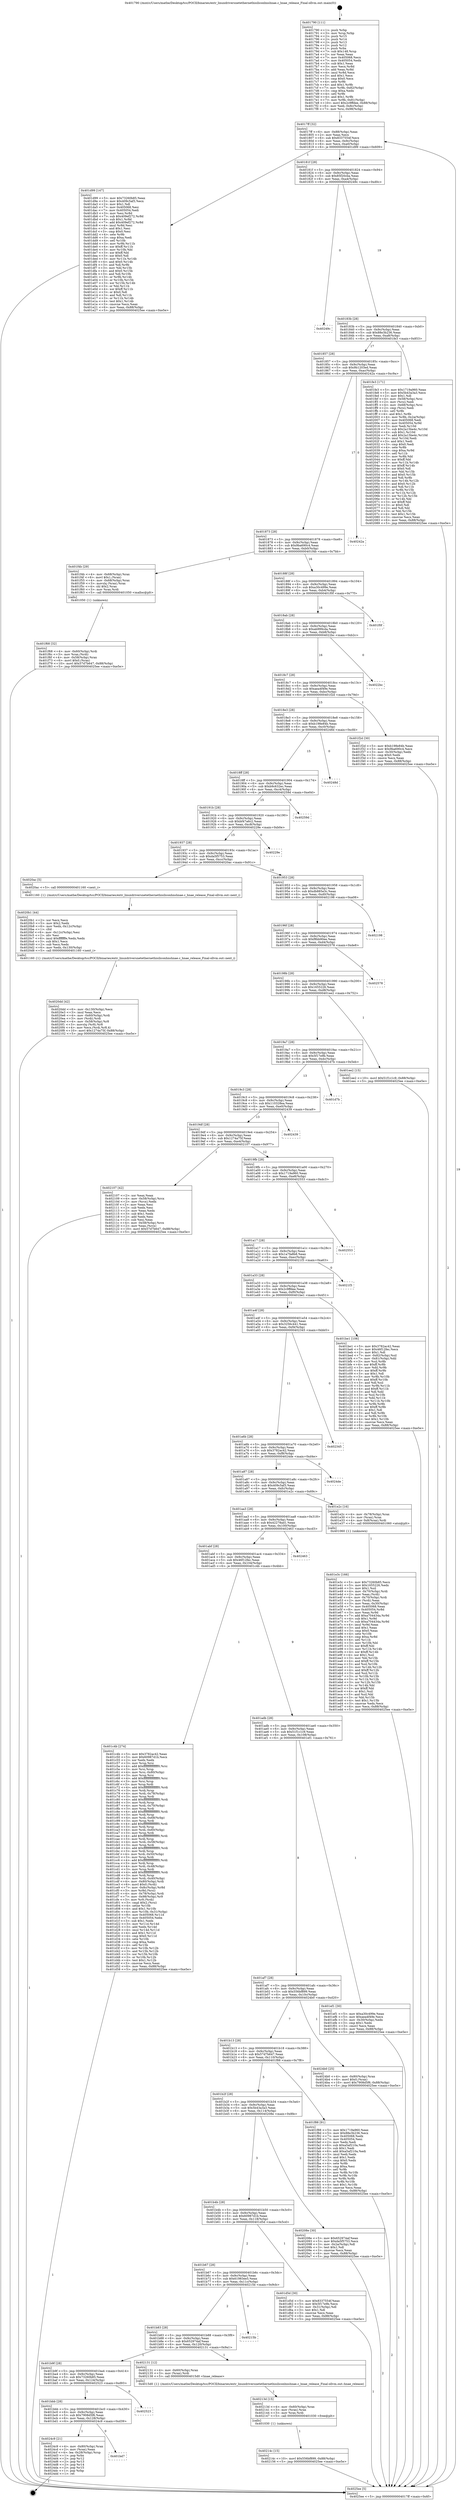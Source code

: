 digraph "0x401790" {
  label = "0x401790 (/mnt/c/Users/mathe/Desktop/tcc/POCII/binaries/extr_linuxdriversnetethernethisiliconhnshnae.c_hnae_release_Final-ollvm.out::main(0))"
  labelloc = "t"
  node[shape=record]

  Entry [label="",width=0.3,height=0.3,shape=circle,fillcolor=black,style=filled]
  "0x4017ff" [label="{
     0x4017ff [32]\l
     | [instrs]\l
     &nbsp;&nbsp;0x4017ff \<+6\>: mov -0x88(%rbp),%eax\l
     &nbsp;&nbsp;0x401805 \<+2\>: mov %eax,%ecx\l
     &nbsp;&nbsp;0x401807 \<+6\>: sub $0x8337554f,%ecx\l
     &nbsp;&nbsp;0x40180d \<+6\>: mov %eax,-0x9c(%rbp)\l
     &nbsp;&nbsp;0x401813 \<+6\>: mov %ecx,-0xa0(%rbp)\l
     &nbsp;&nbsp;0x401819 \<+6\>: je 0000000000401d99 \<main+0x609\>\l
  }"]
  "0x401d99" [label="{
     0x401d99 [147]\l
     | [instrs]\l
     &nbsp;&nbsp;0x401d99 \<+5\>: mov $0x73260b85,%eax\l
     &nbsp;&nbsp;0x401d9e \<+5\>: mov $0x409c5af3,%ecx\l
     &nbsp;&nbsp;0x401da3 \<+2\>: mov $0x1,%dl\l
     &nbsp;&nbsp;0x401da5 \<+7\>: mov 0x405068,%esi\l
     &nbsp;&nbsp;0x401dac \<+7\>: mov 0x405054,%edi\l
     &nbsp;&nbsp;0x401db3 \<+3\>: mov %esi,%r8d\l
     &nbsp;&nbsp;0x401db6 \<+7\>: sub $0x409ef272,%r8d\l
     &nbsp;&nbsp;0x401dbd \<+4\>: sub $0x1,%r8d\l
     &nbsp;&nbsp;0x401dc1 \<+7\>: add $0x409ef272,%r8d\l
     &nbsp;&nbsp;0x401dc8 \<+4\>: imul %r8d,%esi\l
     &nbsp;&nbsp;0x401dcc \<+3\>: and $0x1,%esi\l
     &nbsp;&nbsp;0x401dcf \<+3\>: cmp $0x0,%esi\l
     &nbsp;&nbsp;0x401dd2 \<+4\>: sete %r9b\l
     &nbsp;&nbsp;0x401dd6 \<+3\>: cmp $0xa,%edi\l
     &nbsp;&nbsp;0x401dd9 \<+4\>: setl %r10b\l
     &nbsp;&nbsp;0x401ddd \<+3\>: mov %r9b,%r11b\l
     &nbsp;&nbsp;0x401de0 \<+4\>: xor $0xff,%r11b\l
     &nbsp;&nbsp;0x401de4 \<+3\>: mov %r10b,%bl\l
     &nbsp;&nbsp;0x401de7 \<+3\>: xor $0xff,%bl\l
     &nbsp;&nbsp;0x401dea \<+3\>: xor $0x0,%dl\l
     &nbsp;&nbsp;0x401ded \<+3\>: mov %r11b,%r14b\l
     &nbsp;&nbsp;0x401df0 \<+4\>: and $0x0,%r14b\l
     &nbsp;&nbsp;0x401df4 \<+3\>: and %dl,%r9b\l
     &nbsp;&nbsp;0x401df7 \<+3\>: mov %bl,%r15b\l
     &nbsp;&nbsp;0x401dfa \<+4\>: and $0x0,%r15b\l
     &nbsp;&nbsp;0x401dfe \<+3\>: and %dl,%r10b\l
     &nbsp;&nbsp;0x401e01 \<+3\>: or %r9b,%r14b\l
     &nbsp;&nbsp;0x401e04 \<+3\>: or %r10b,%r15b\l
     &nbsp;&nbsp;0x401e07 \<+3\>: xor %r15b,%r14b\l
     &nbsp;&nbsp;0x401e0a \<+3\>: or %bl,%r11b\l
     &nbsp;&nbsp;0x401e0d \<+4\>: xor $0xff,%r11b\l
     &nbsp;&nbsp;0x401e11 \<+3\>: or $0x0,%dl\l
     &nbsp;&nbsp;0x401e14 \<+3\>: and %dl,%r11b\l
     &nbsp;&nbsp;0x401e17 \<+3\>: or %r11b,%r14b\l
     &nbsp;&nbsp;0x401e1a \<+4\>: test $0x1,%r14b\l
     &nbsp;&nbsp;0x401e1e \<+3\>: cmovne %ecx,%eax\l
     &nbsp;&nbsp;0x401e21 \<+6\>: mov %eax,-0x88(%rbp)\l
     &nbsp;&nbsp;0x401e27 \<+5\>: jmp 00000000004025ee \<main+0xe5e\>\l
  }"]
  "0x40181f" [label="{
     0x40181f [28]\l
     | [instrs]\l
     &nbsp;&nbsp;0x40181f \<+5\>: jmp 0000000000401824 \<main+0x94\>\l
     &nbsp;&nbsp;0x401824 \<+6\>: mov -0x9c(%rbp),%eax\l
     &nbsp;&nbsp;0x40182a \<+5\>: sub $0x85f20cba,%eax\l
     &nbsp;&nbsp;0x40182f \<+6\>: mov %eax,-0xa4(%rbp)\l
     &nbsp;&nbsp;0x401835 \<+6\>: je 000000000040249c \<main+0xd0c\>\l
  }"]
  Exit [label="",width=0.3,height=0.3,shape=circle,fillcolor=black,style=filled,peripheries=2]
  "0x40249c" [label="{
     0x40249c\l
  }", style=dashed]
  "0x40183b" [label="{
     0x40183b [28]\l
     | [instrs]\l
     &nbsp;&nbsp;0x40183b \<+5\>: jmp 0000000000401840 \<main+0xb0\>\l
     &nbsp;&nbsp;0x401840 \<+6\>: mov -0x9c(%rbp),%eax\l
     &nbsp;&nbsp;0x401846 \<+5\>: sub $0x88e3b236,%eax\l
     &nbsp;&nbsp;0x40184b \<+6\>: mov %eax,-0xa8(%rbp)\l
     &nbsp;&nbsp;0x401851 \<+6\>: je 0000000000401fe3 \<main+0x853\>\l
  }"]
  "0x401bd7" [label="{
     0x401bd7\l
  }", style=dashed]
  "0x401fe3" [label="{
     0x401fe3 [171]\l
     | [instrs]\l
     &nbsp;&nbsp;0x401fe3 \<+5\>: mov $0x1719a960,%eax\l
     &nbsp;&nbsp;0x401fe8 \<+5\>: mov $0x5b43a3a3,%ecx\l
     &nbsp;&nbsp;0x401fed \<+2\>: mov $0x1,%dl\l
     &nbsp;&nbsp;0x401fef \<+4\>: mov -0x58(%rbp),%rsi\l
     &nbsp;&nbsp;0x401ff3 \<+2\>: mov (%rsi),%edi\l
     &nbsp;&nbsp;0x401ff5 \<+4\>: mov -0x68(%rbp),%rsi\l
     &nbsp;&nbsp;0x401ff9 \<+2\>: cmp (%rsi),%edi\l
     &nbsp;&nbsp;0x401ffb \<+4\>: setl %r8b\l
     &nbsp;&nbsp;0x401fff \<+4\>: and $0x1,%r8b\l
     &nbsp;&nbsp;0x402003 \<+4\>: mov %r8b,-0x2a(%rbp)\l
     &nbsp;&nbsp;0x402007 \<+7\>: mov 0x405068,%edi\l
     &nbsp;&nbsp;0x40200e \<+8\>: mov 0x405054,%r9d\l
     &nbsp;&nbsp;0x402016 \<+3\>: mov %edi,%r10d\l
     &nbsp;&nbsp;0x402019 \<+7\>: sub $0x2a15be4c,%r10d\l
     &nbsp;&nbsp;0x402020 \<+4\>: sub $0x1,%r10d\l
     &nbsp;&nbsp;0x402024 \<+7\>: add $0x2a15be4c,%r10d\l
     &nbsp;&nbsp;0x40202b \<+4\>: imul %r10d,%edi\l
     &nbsp;&nbsp;0x40202f \<+3\>: and $0x1,%edi\l
     &nbsp;&nbsp;0x402032 \<+3\>: cmp $0x0,%edi\l
     &nbsp;&nbsp;0x402035 \<+4\>: sete %r8b\l
     &nbsp;&nbsp;0x402039 \<+4\>: cmp $0xa,%r9d\l
     &nbsp;&nbsp;0x40203d \<+4\>: setl %r11b\l
     &nbsp;&nbsp;0x402041 \<+3\>: mov %r8b,%bl\l
     &nbsp;&nbsp;0x402044 \<+3\>: xor $0xff,%bl\l
     &nbsp;&nbsp;0x402047 \<+3\>: mov %r11b,%r14b\l
     &nbsp;&nbsp;0x40204a \<+4\>: xor $0xff,%r14b\l
     &nbsp;&nbsp;0x40204e \<+3\>: xor $0x0,%dl\l
     &nbsp;&nbsp;0x402051 \<+3\>: mov %bl,%r15b\l
     &nbsp;&nbsp;0x402054 \<+4\>: and $0x0,%r15b\l
     &nbsp;&nbsp;0x402058 \<+3\>: and %dl,%r8b\l
     &nbsp;&nbsp;0x40205b \<+3\>: mov %r14b,%r12b\l
     &nbsp;&nbsp;0x40205e \<+4\>: and $0x0,%r12b\l
     &nbsp;&nbsp;0x402062 \<+3\>: and %dl,%r11b\l
     &nbsp;&nbsp;0x402065 \<+3\>: or %r8b,%r15b\l
     &nbsp;&nbsp;0x402068 \<+3\>: or %r11b,%r12b\l
     &nbsp;&nbsp;0x40206b \<+3\>: xor %r12b,%r15b\l
     &nbsp;&nbsp;0x40206e \<+3\>: or %r14b,%bl\l
     &nbsp;&nbsp;0x402071 \<+3\>: xor $0xff,%bl\l
     &nbsp;&nbsp;0x402074 \<+3\>: or $0x0,%dl\l
     &nbsp;&nbsp;0x402077 \<+2\>: and %dl,%bl\l
     &nbsp;&nbsp;0x402079 \<+3\>: or %bl,%r15b\l
     &nbsp;&nbsp;0x40207c \<+4\>: test $0x1,%r15b\l
     &nbsp;&nbsp;0x402080 \<+3\>: cmovne %ecx,%eax\l
     &nbsp;&nbsp;0x402083 \<+6\>: mov %eax,-0x88(%rbp)\l
     &nbsp;&nbsp;0x402089 \<+5\>: jmp 00000000004025ee \<main+0xe5e\>\l
  }"]
  "0x401857" [label="{
     0x401857 [28]\l
     | [instrs]\l
     &nbsp;&nbsp;0x401857 \<+5\>: jmp 000000000040185c \<main+0xcc\>\l
     &nbsp;&nbsp;0x40185c \<+6\>: mov -0x9c(%rbp),%eax\l
     &nbsp;&nbsp;0x401862 \<+5\>: sub $0x9b1203ed,%eax\l
     &nbsp;&nbsp;0x401867 \<+6\>: mov %eax,-0xac(%rbp)\l
     &nbsp;&nbsp;0x40186d \<+6\>: je 000000000040242a \<main+0xc9a\>\l
  }"]
  "0x4024c9" [label="{
     0x4024c9 [21]\l
     | [instrs]\l
     &nbsp;&nbsp;0x4024c9 \<+4\>: mov -0x80(%rbp),%rax\l
     &nbsp;&nbsp;0x4024cd \<+2\>: mov (%rax),%eax\l
     &nbsp;&nbsp;0x4024cf \<+4\>: lea -0x28(%rbp),%rsp\l
     &nbsp;&nbsp;0x4024d3 \<+1\>: pop %rbx\l
     &nbsp;&nbsp;0x4024d4 \<+2\>: pop %r12\l
     &nbsp;&nbsp;0x4024d6 \<+2\>: pop %r13\l
     &nbsp;&nbsp;0x4024d8 \<+2\>: pop %r14\l
     &nbsp;&nbsp;0x4024da \<+2\>: pop %r15\l
     &nbsp;&nbsp;0x4024dc \<+1\>: pop %rbp\l
     &nbsp;&nbsp;0x4024dd \<+1\>: ret\l
  }"]
  "0x40242a" [label="{
     0x40242a\l
  }", style=dashed]
  "0x401873" [label="{
     0x401873 [28]\l
     | [instrs]\l
     &nbsp;&nbsp;0x401873 \<+5\>: jmp 0000000000401878 \<main+0xe8\>\l
     &nbsp;&nbsp;0x401878 \<+6\>: mov -0x9c(%rbp),%eax\l
     &nbsp;&nbsp;0x40187e \<+5\>: sub $0x9ba690c4,%eax\l
     &nbsp;&nbsp;0x401883 \<+6\>: mov %eax,-0xb0(%rbp)\l
     &nbsp;&nbsp;0x401889 \<+6\>: je 0000000000401f4b \<main+0x7bb\>\l
  }"]
  "0x401bbb" [label="{
     0x401bbb [28]\l
     | [instrs]\l
     &nbsp;&nbsp;0x401bbb \<+5\>: jmp 0000000000401bc0 \<main+0x430\>\l
     &nbsp;&nbsp;0x401bc0 \<+6\>: mov -0x9c(%rbp),%eax\l
     &nbsp;&nbsp;0x401bc6 \<+5\>: sub $0x7908d5f6,%eax\l
     &nbsp;&nbsp;0x401bcb \<+6\>: mov %eax,-0x128(%rbp)\l
     &nbsp;&nbsp;0x401bd1 \<+6\>: je 00000000004024c9 \<main+0xd39\>\l
  }"]
  "0x401f4b" [label="{
     0x401f4b [29]\l
     | [instrs]\l
     &nbsp;&nbsp;0x401f4b \<+4\>: mov -0x68(%rbp),%rax\l
     &nbsp;&nbsp;0x401f4f \<+6\>: movl $0x1,(%rax)\l
     &nbsp;&nbsp;0x401f55 \<+4\>: mov -0x68(%rbp),%rax\l
     &nbsp;&nbsp;0x401f59 \<+3\>: movslq (%rax),%rax\l
     &nbsp;&nbsp;0x401f5c \<+4\>: shl $0x2,%rax\l
     &nbsp;&nbsp;0x401f60 \<+3\>: mov %rax,%rdi\l
     &nbsp;&nbsp;0x401f63 \<+5\>: call 0000000000401050 \<malloc@plt\>\l
     | [calls]\l
     &nbsp;&nbsp;0x401050 \{1\} (unknown)\l
  }"]
  "0x40188f" [label="{
     0x40188f [28]\l
     | [instrs]\l
     &nbsp;&nbsp;0x40188f \<+5\>: jmp 0000000000401894 \<main+0x104\>\l
     &nbsp;&nbsp;0x401894 \<+6\>: mov -0x9c(%rbp),%eax\l
     &nbsp;&nbsp;0x40189a \<+5\>: sub $0xa30c499e,%eax\l
     &nbsp;&nbsp;0x40189f \<+6\>: mov %eax,-0xb4(%rbp)\l
     &nbsp;&nbsp;0x4018a5 \<+6\>: je 0000000000401f0f \<main+0x77f\>\l
  }"]
  "0x402523" [label="{
     0x402523\l
  }", style=dashed]
  "0x401f0f" [label="{
     0x401f0f\l
  }", style=dashed]
  "0x4018ab" [label="{
     0x4018ab [28]\l
     | [instrs]\l
     &nbsp;&nbsp;0x4018ab \<+5\>: jmp 00000000004018b0 \<main+0x120\>\l
     &nbsp;&nbsp;0x4018b0 \<+6\>: mov -0x9c(%rbp),%eax\l
     &nbsp;&nbsp;0x4018b6 \<+5\>: sub $0xab999cda,%eax\l
     &nbsp;&nbsp;0x4018bb \<+6\>: mov %eax,-0xb8(%rbp)\l
     &nbsp;&nbsp;0x4018c1 \<+6\>: je 00000000004022bc \<main+0xb2c\>\l
  }"]
  "0x40214c" [label="{
     0x40214c [15]\l
     | [instrs]\l
     &nbsp;&nbsp;0x40214c \<+10\>: movl $0x556bf899,-0x88(%rbp)\l
     &nbsp;&nbsp;0x402156 \<+5\>: jmp 00000000004025ee \<main+0xe5e\>\l
  }"]
  "0x4022bc" [label="{
     0x4022bc\l
  }", style=dashed]
  "0x4018c7" [label="{
     0x4018c7 [28]\l
     | [instrs]\l
     &nbsp;&nbsp;0x4018c7 \<+5\>: jmp 00000000004018cc \<main+0x13c\>\l
     &nbsp;&nbsp;0x4018cc \<+6\>: mov -0x9c(%rbp),%eax\l
     &nbsp;&nbsp;0x4018d2 \<+5\>: sub $0xaea4f49e,%eax\l
     &nbsp;&nbsp;0x4018d7 \<+6\>: mov %eax,-0xbc(%rbp)\l
     &nbsp;&nbsp;0x4018dd \<+6\>: je 0000000000401f2d \<main+0x79d\>\l
  }"]
  "0x40213d" [label="{
     0x40213d [15]\l
     | [instrs]\l
     &nbsp;&nbsp;0x40213d \<+4\>: mov -0x60(%rbp),%rax\l
     &nbsp;&nbsp;0x402141 \<+3\>: mov (%rax),%rax\l
     &nbsp;&nbsp;0x402144 \<+3\>: mov %rax,%rdi\l
     &nbsp;&nbsp;0x402147 \<+5\>: call 0000000000401030 \<free@plt\>\l
     | [calls]\l
     &nbsp;&nbsp;0x401030 \{1\} (unknown)\l
  }"]
  "0x401f2d" [label="{
     0x401f2d [30]\l
     | [instrs]\l
     &nbsp;&nbsp;0x401f2d \<+5\>: mov $0xb198e84b,%eax\l
     &nbsp;&nbsp;0x401f32 \<+5\>: mov $0x9ba690c4,%ecx\l
     &nbsp;&nbsp;0x401f37 \<+3\>: mov -0x30(%rbp),%edx\l
     &nbsp;&nbsp;0x401f3a \<+3\>: cmp $0x0,%edx\l
     &nbsp;&nbsp;0x401f3d \<+3\>: cmove %ecx,%eax\l
     &nbsp;&nbsp;0x401f40 \<+6\>: mov %eax,-0x88(%rbp)\l
     &nbsp;&nbsp;0x401f46 \<+5\>: jmp 00000000004025ee \<main+0xe5e\>\l
  }"]
  "0x4018e3" [label="{
     0x4018e3 [28]\l
     | [instrs]\l
     &nbsp;&nbsp;0x4018e3 \<+5\>: jmp 00000000004018e8 \<main+0x158\>\l
     &nbsp;&nbsp;0x4018e8 \<+6\>: mov -0x9c(%rbp),%eax\l
     &nbsp;&nbsp;0x4018ee \<+5\>: sub $0xb198e84b,%eax\l
     &nbsp;&nbsp;0x4018f3 \<+6\>: mov %eax,-0xc0(%rbp)\l
     &nbsp;&nbsp;0x4018f9 \<+6\>: je 000000000040248d \<main+0xcfd\>\l
  }"]
  "0x401b9f" [label="{
     0x401b9f [28]\l
     | [instrs]\l
     &nbsp;&nbsp;0x401b9f \<+5\>: jmp 0000000000401ba4 \<main+0x414\>\l
     &nbsp;&nbsp;0x401ba4 \<+6\>: mov -0x9c(%rbp),%eax\l
     &nbsp;&nbsp;0x401baa \<+5\>: sub $0x73260b85,%eax\l
     &nbsp;&nbsp;0x401baf \<+6\>: mov %eax,-0x124(%rbp)\l
     &nbsp;&nbsp;0x401bb5 \<+6\>: je 0000000000402523 \<main+0xd93\>\l
  }"]
  "0x40248d" [label="{
     0x40248d\l
  }", style=dashed]
  "0x4018ff" [label="{
     0x4018ff [28]\l
     | [instrs]\l
     &nbsp;&nbsp;0x4018ff \<+5\>: jmp 0000000000401904 \<main+0x174\>\l
     &nbsp;&nbsp;0x401904 \<+6\>: mov -0x9c(%rbp),%eax\l
     &nbsp;&nbsp;0x40190a \<+5\>: sub $0xb9c632ec,%eax\l
     &nbsp;&nbsp;0x40190f \<+6\>: mov %eax,-0xc4(%rbp)\l
     &nbsp;&nbsp;0x401915 \<+6\>: je 000000000040259d \<main+0xe0d\>\l
  }"]
  "0x402131" [label="{
     0x402131 [12]\l
     | [instrs]\l
     &nbsp;&nbsp;0x402131 \<+4\>: mov -0x60(%rbp),%rax\l
     &nbsp;&nbsp;0x402135 \<+3\>: mov (%rax),%rdi\l
     &nbsp;&nbsp;0x402138 \<+5\>: call 00000000004015d0 \<hnae_release\>\l
     | [calls]\l
     &nbsp;&nbsp;0x4015d0 \{1\} (/mnt/c/Users/mathe/Desktop/tcc/POCII/binaries/extr_linuxdriversnetethernethisiliconhnshnae.c_hnae_release_Final-ollvm.out::hnae_release)\l
  }"]
  "0x40259d" [label="{
     0x40259d\l
  }", style=dashed]
  "0x40191b" [label="{
     0x40191b [28]\l
     | [instrs]\l
     &nbsp;&nbsp;0x40191b \<+5\>: jmp 0000000000401920 \<main+0x190\>\l
     &nbsp;&nbsp;0x401920 \<+6\>: mov -0x9c(%rbp),%eax\l
     &nbsp;&nbsp;0x401926 \<+5\>: sub $0xbf47a6c2,%eax\l
     &nbsp;&nbsp;0x40192b \<+6\>: mov %eax,-0xc8(%rbp)\l
     &nbsp;&nbsp;0x401931 \<+6\>: je 000000000040229e \<main+0xb0e\>\l
  }"]
  "0x401b83" [label="{
     0x401b83 [28]\l
     | [instrs]\l
     &nbsp;&nbsp;0x401b83 \<+5\>: jmp 0000000000401b88 \<main+0x3f8\>\l
     &nbsp;&nbsp;0x401b88 \<+6\>: mov -0x9c(%rbp),%eax\l
     &nbsp;&nbsp;0x401b8e \<+5\>: sub $0x652974af,%eax\l
     &nbsp;&nbsp;0x401b93 \<+6\>: mov %eax,-0x120(%rbp)\l
     &nbsp;&nbsp;0x401b99 \<+6\>: je 0000000000402131 \<main+0x9a1\>\l
  }"]
  "0x40229e" [label="{
     0x40229e\l
  }", style=dashed]
  "0x401937" [label="{
     0x401937 [28]\l
     | [instrs]\l
     &nbsp;&nbsp;0x401937 \<+5\>: jmp 000000000040193c \<main+0x1ac\>\l
     &nbsp;&nbsp;0x40193c \<+6\>: mov -0x9c(%rbp),%eax\l
     &nbsp;&nbsp;0x401942 \<+5\>: sub $0xda5f5753,%eax\l
     &nbsp;&nbsp;0x401947 \<+6\>: mov %eax,-0xcc(%rbp)\l
     &nbsp;&nbsp;0x40194d \<+6\>: je 00000000004020ac \<main+0x91c\>\l
  }"]
  "0x40215b" [label="{
     0x40215b\l
  }", style=dashed]
  "0x4020ac" [label="{
     0x4020ac [5]\l
     | [instrs]\l
     &nbsp;&nbsp;0x4020ac \<+5\>: call 0000000000401160 \<next_i\>\l
     | [calls]\l
     &nbsp;&nbsp;0x401160 \{1\} (/mnt/c/Users/mathe/Desktop/tcc/POCII/binaries/extr_linuxdriversnetethernethisiliconhnshnae.c_hnae_release_Final-ollvm.out::next_i)\l
  }"]
  "0x401953" [label="{
     0x401953 [28]\l
     | [instrs]\l
     &nbsp;&nbsp;0x401953 \<+5\>: jmp 0000000000401958 \<main+0x1c8\>\l
     &nbsp;&nbsp;0x401958 \<+6\>: mov -0x9c(%rbp),%eax\l
     &nbsp;&nbsp;0x40195e \<+5\>: sub $0xdb885e3c,%eax\l
     &nbsp;&nbsp;0x401963 \<+6\>: mov %eax,-0xd0(%rbp)\l
     &nbsp;&nbsp;0x401969 \<+6\>: je 0000000000402198 \<main+0xa08\>\l
  }"]
  "0x4020dd" [label="{
     0x4020dd [42]\l
     | [instrs]\l
     &nbsp;&nbsp;0x4020dd \<+6\>: mov -0x130(%rbp),%ecx\l
     &nbsp;&nbsp;0x4020e3 \<+3\>: imul %eax,%ecx\l
     &nbsp;&nbsp;0x4020e6 \<+4\>: mov -0x60(%rbp),%rdi\l
     &nbsp;&nbsp;0x4020ea \<+3\>: mov (%rdi),%rdi\l
     &nbsp;&nbsp;0x4020ed \<+4\>: mov -0x58(%rbp),%r8\l
     &nbsp;&nbsp;0x4020f1 \<+3\>: movslq (%r8),%r8\l
     &nbsp;&nbsp;0x4020f4 \<+4\>: mov %ecx,(%rdi,%r8,4)\l
     &nbsp;&nbsp;0x4020f8 \<+10\>: movl $0x1274a75f,-0x88(%rbp)\l
     &nbsp;&nbsp;0x402102 \<+5\>: jmp 00000000004025ee \<main+0xe5e\>\l
  }"]
  "0x402198" [label="{
     0x402198\l
  }", style=dashed]
  "0x40196f" [label="{
     0x40196f [28]\l
     | [instrs]\l
     &nbsp;&nbsp;0x40196f \<+5\>: jmp 0000000000401974 \<main+0x1e4\>\l
     &nbsp;&nbsp;0x401974 \<+6\>: mov -0x9c(%rbp),%eax\l
     &nbsp;&nbsp;0x40197a \<+5\>: sub $0xf8bb90ee,%eax\l
     &nbsp;&nbsp;0x40197f \<+6\>: mov %eax,-0xd4(%rbp)\l
     &nbsp;&nbsp;0x401985 \<+6\>: je 0000000000402578 \<main+0xde8\>\l
  }"]
  "0x4020b1" [label="{
     0x4020b1 [44]\l
     | [instrs]\l
     &nbsp;&nbsp;0x4020b1 \<+2\>: xor %ecx,%ecx\l
     &nbsp;&nbsp;0x4020b3 \<+5\>: mov $0x2,%edx\l
     &nbsp;&nbsp;0x4020b8 \<+6\>: mov %edx,-0x12c(%rbp)\l
     &nbsp;&nbsp;0x4020be \<+1\>: cltd\l
     &nbsp;&nbsp;0x4020bf \<+6\>: mov -0x12c(%rbp),%esi\l
     &nbsp;&nbsp;0x4020c5 \<+2\>: idiv %esi\l
     &nbsp;&nbsp;0x4020c7 \<+6\>: imul $0xfffffffe,%edx,%edx\l
     &nbsp;&nbsp;0x4020cd \<+3\>: sub $0x1,%ecx\l
     &nbsp;&nbsp;0x4020d0 \<+2\>: sub %ecx,%edx\l
     &nbsp;&nbsp;0x4020d2 \<+6\>: mov %edx,-0x130(%rbp)\l
     &nbsp;&nbsp;0x4020d8 \<+5\>: call 0000000000401160 \<next_i\>\l
     | [calls]\l
     &nbsp;&nbsp;0x401160 \{1\} (/mnt/c/Users/mathe/Desktop/tcc/POCII/binaries/extr_linuxdriversnetethernethisiliconhnshnae.c_hnae_release_Final-ollvm.out::next_i)\l
  }"]
  "0x402578" [label="{
     0x402578\l
  }", style=dashed]
  "0x40198b" [label="{
     0x40198b [28]\l
     | [instrs]\l
     &nbsp;&nbsp;0x40198b \<+5\>: jmp 0000000000401990 \<main+0x200\>\l
     &nbsp;&nbsp;0x401990 \<+6\>: mov -0x9c(%rbp),%eax\l
     &nbsp;&nbsp;0x401996 \<+5\>: sub $0x1655226,%eax\l
     &nbsp;&nbsp;0x40199b \<+6\>: mov %eax,-0xd8(%rbp)\l
     &nbsp;&nbsp;0x4019a1 \<+6\>: je 0000000000401ee2 \<main+0x752\>\l
  }"]
  "0x401f68" [label="{
     0x401f68 [32]\l
     | [instrs]\l
     &nbsp;&nbsp;0x401f68 \<+4\>: mov -0x60(%rbp),%rdi\l
     &nbsp;&nbsp;0x401f6c \<+3\>: mov %rax,(%rdi)\l
     &nbsp;&nbsp;0x401f6f \<+4\>: mov -0x58(%rbp),%rax\l
     &nbsp;&nbsp;0x401f73 \<+6\>: movl $0x0,(%rax)\l
     &nbsp;&nbsp;0x401f79 \<+10\>: movl $0x57d7b647,-0x88(%rbp)\l
     &nbsp;&nbsp;0x401f83 \<+5\>: jmp 00000000004025ee \<main+0xe5e\>\l
  }"]
  "0x401ee2" [label="{
     0x401ee2 [15]\l
     | [instrs]\l
     &nbsp;&nbsp;0x401ee2 \<+10\>: movl $0x51f1c1c9,-0x88(%rbp)\l
     &nbsp;&nbsp;0x401eec \<+5\>: jmp 00000000004025ee \<main+0xe5e\>\l
  }"]
  "0x4019a7" [label="{
     0x4019a7 [28]\l
     | [instrs]\l
     &nbsp;&nbsp;0x4019a7 \<+5\>: jmp 00000000004019ac \<main+0x21c\>\l
     &nbsp;&nbsp;0x4019ac \<+6\>: mov -0x9c(%rbp),%eax\l
     &nbsp;&nbsp;0x4019b2 \<+5\>: sub $0x5f17e9b,%eax\l
     &nbsp;&nbsp;0x4019b7 \<+6\>: mov %eax,-0xdc(%rbp)\l
     &nbsp;&nbsp;0x4019bd \<+6\>: je 0000000000401d7b \<main+0x5eb\>\l
  }"]
  "0x401e3c" [label="{
     0x401e3c [166]\l
     | [instrs]\l
     &nbsp;&nbsp;0x401e3c \<+5\>: mov $0x73260b85,%ecx\l
     &nbsp;&nbsp;0x401e41 \<+5\>: mov $0x1655226,%edx\l
     &nbsp;&nbsp;0x401e46 \<+3\>: mov $0x1,%sil\l
     &nbsp;&nbsp;0x401e49 \<+4\>: mov -0x70(%rbp),%rdi\l
     &nbsp;&nbsp;0x401e4d \<+2\>: mov %eax,(%rdi)\l
     &nbsp;&nbsp;0x401e4f \<+4\>: mov -0x70(%rbp),%rdi\l
     &nbsp;&nbsp;0x401e53 \<+2\>: mov (%rdi),%eax\l
     &nbsp;&nbsp;0x401e55 \<+3\>: mov %eax,-0x30(%rbp)\l
     &nbsp;&nbsp;0x401e58 \<+7\>: mov 0x405068,%eax\l
     &nbsp;&nbsp;0x401e5f \<+8\>: mov 0x405054,%r8d\l
     &nbsp;&nbsp;0x401e67 \<+3\>: mov %eax,%r9d\l
     &nbsp;&nbsp;0x401e6a \<+7\>: add $0xa704434a,%r9d\l
     &nbsp;&nbsp;0x401e71 \<+4\>: sub $0x1,%r9d\l
     &nbsp;&nbsp;0x401e75 \<+7\>: sub $0xa704434a,%r9d\l
     &nbsp;&nbsp;0x401e7c \<+4\>: imul %r9d,%eax\l
     &nbsp;&nbsp;0x401e80 \<+3\>: and $0x1,%eax\l
     &nbsp;&nbsp;0x401e83 \<+3\>: cmp $0x0,%eax\l
     &nbsp;&nbsp;0x401e86 \<+4\>: sete %r10b\l
     &nbsp;&nbsp;0x401e8a \<+4\>: cmp $0xa,%r8d\l
     &nbsp;&nbsp;0x401e8e \<+4\>: setl %r11b\l
     &nbsp;&nbsp;0x401e92 \<+3\>: mov %r10b,%bl\l
     &nbsp;&nbsp;0x401e95 \<+3\>: xor $0xff,%bl\l
     &nbsp;&nbsp;0x401e98 \<+3\>: mov %r11b,%r14b\l
     &nbsp;&nbsp;0x401e9b \<+4\>: xor $0xff,%r14b\l
     &nbsp;&nbsp;0x401e9f \<+4\>: xor $0x1,%sil\l
     &nbsp;&nbsp;0x401ea3 \<+3\>: mov %bl,%r15b\l
     &nbsp;&nbsp;0x401ea6 \<+4\>: and $0xff,%r15b\l
     &nbsp;&nbsp;0x401eaa \<+3\>: and %sil,%r10b\l
     &nbsp;&nbsp;0x401ead \<+3\>: mov %r14b,%r12b\l
     &nbsp;&nbsp;0x401eb0 \<+4\>: and $0xff,%r12b\l
     &nbsp;&nbsp;0x401eb4 \<+3\>: and %sil,%r11b\l
     &nbsp;&nbsp;0x401eb7 \<+3\>: or %r10b,%r15b\l
     &nbsp;&nbsp;0x401eba \<+3\>: or %r11b,%r12b\l
     &nbsp;&nbsp;0x401ebd \<+3\>: xor %r12b,%r15b\l
     &nbsp;&nbsp;0x401ec0 \<+3\>: or %r14b,%bl\l
     &nbsp;&nbsp;0x401ec3 \<+3\>: xor $0xff,%bl\l
     &nbsp;&nbsp;0x401ec6 \<+4\>: or $0x1,%sil\l
     &nbsp;&nbsp;0x401eca \<+3\>: and %sil,%bl\l
     &nbsp;&nbsp;0x401ecd \<+3\>: or %bl,%r15b\l
     &nbsp;&nbsp;0x401ed0 \<+4\>: test $0x1,%r15b\l
     &nbsp;&nbsp;0x401ed4 \<+3\>: cmovne %edx,%ecx\l
     &nbsp;&nbsp;0x401ed7 \<+6\>: mov %ecx,-0x88(%rbp)\l
     &nbsp;&nbsp;0x401edd \<+5\>: jmp 00000000004025ee \<main+0xe5e\>\l
  }"]
  "0x401d7b" [label="{
     0x401d7b\l
  }", style=dashed]
  "0x4019c3" [label="{
     0x4019c3 [28]\l
     | [instrs]\l
     &nbsp;&nbsp;0x4019c3 \<+5\>: jmp 00000000004019c8 \<main+0x238\>\l
     &nbsp;&nbsp;0x4019c8 \<+6\>: mov -0x9c(%rbp),%eax\l
     &nbsp;&nbsp;0x4019ce \<+5\>: sub $0x110328ea,%eax\l
     &nbsp;&nbsp;0x4019d3 \<+6\>: mov %eax,-0xe0(%rbp)\l
     &nbsp;&nbsp;0x4019d9 \<+6\>: je 0000000000402439 \<main+0xca9\>\l
  }"]
  "0x401b67" [label="{
     0x401b67 [28]\l
     | [instrs]\l
     &nbsp;&nbsp;0x401b67 \<+5\>: jmp 0000000000401b6c \<main+0x3dc\>\l
     &nbsp;&nbsp;0x401b6c \<+6\>: mov -0x9c(%rbp),%eax\l
     &nbsp;&nbsp;0x401b72 \<+5\>: sub $0x61983ee5,%eax\l
     &nbsp;&nbsp;0x401b77 \<+6\>: mov %eax,-0x11c(%rbp)\l
     &nbsp;&nbsp;0x401b7d \<+6\>: je 000000000040215b \<main+0x9cb\>\l
  }"]
  "0x402439" [label="{
     0x402439\l
  }", style=dashed]
  "0x4019df" [label="{
     0x4019df [28]\l
     | [instrs]\l
     &nbsp;&nbsp;0x4019df \<+5\>: jmp 00000000004019e4 \<main+0x254\>\l
     &nbsp;&nbsp;0x4019e4 \<+6\>: mov -0x9c(%rbp),%eax\l
     &nbsp;&nbsp;0x4019ea \<+5\>: sub $0x1274a75f,%eax\l
     &nbsp;&nbsp;0x4019ef \<+6\>: mov %eax,-0xe4(%rbp)\l
     &nbsp;&nbsp;0x4019f5 \<+6\>: je 0000000000402107 \<main+0x977\>\l
  }"]
  "0x401d5d" [label="{
     0x401d5d [30]\l
     | [instrs]\l
     &nbsp;&nbsp;0x401d5d \<+5\>: mov $0x8337554f,%eax\l
     &nbsp;&nbsp;0x401d62 \<+5\>: mov $0x5f17e9b,%ecx\l
     &nbsp;&nbsp;0x401d67 \<+3\>: mov -0x31(%rbp),%dl\l
     &nbsp;&nbsp;0x401d6a \<+3\>: test $0x1,%dl\l
     &nbsp;&nbsp;0x401d6d \<+3\>: cmovne %ecx,%eax\l
     &nbsp;&nbsp;0x401d70 \<+6\>: mov %eax,-0x88(%rbp)\l
     &nbsp;&nbsp;0x401d76 \<+5\>: jmp 00000000004025ee \<main+0xe5e\>\l
  }"]
  "0x402107" [label="{
     0x402107 [42]\l
     | [instrs]\l
     &nbsp;&nbsp;0x402107 \<+2\>: xor %eax,%eax\l
     &nbsp;&nbsp;0x402109 \<+4\>: mov -0x58(%rbp),%rcx\l
     &nbsp;&nbsp;0x40210d \<+2\>: mov (%rcx),%edx\l
     &nbsp;&nbsp;0x40210f \<+2\>: mov %eax,%esi\l
     &nbsp;&nbsp;0x402111 \<+2\>: sub %edx,%esi\l
     &nbsp;&nbsp;0x402113 \<+2\>: mov %eax,%edx\l
     &nbsp;&nbsp;0x402115 \<+3\>: sub $0x1,%edx\l
     &nbsp;&nbsp;0x402118 \<+2\>: add %edx,%esi\l
     &nbsp;&nbsp;0x40211a \<+2\>: sub %esi,%eax\l
     &nbsp;&nbsp;0x40211c \<+4\>: mov -0x58(%rbp),%rcx\l
     &nbsp;&nbsp;0x402120 \<+2\>: mov %eax,(%rcx)\l
     &nbsp;&nbsp;0x402122 \<+10\>: movl $0x57d7b647,-0x88(%rbp)\l
     &nbsp;&nbsp;0x40212c \<+5\>: jmp 00000000004025ee \<main+0xe5e\>\l
  }"]
  "0x4019fb" [label="{
     0x4019fb [28]\l
     | [instrs]\l
     &nbsp;&nbsp;0x4019fb \<+5\>: jmp 0000000000401a00 \<main+0x270\>\l
     &nbsp;&nbsp;0x401a00 \<+6\>: mov -0x9c(%rbp),%eax\l
     &nbsp;&nbsp;0x401a06 \<+5\>: sub $0x1719a960,%eax\l
     &nbsp;&nbsp;0x401a0b \<+6\>: mov %eax,-0xe8(%rbp)\l
     &nbsp;&nbsp;0x401a11 \<+6\>: je 0000000000402553 \<main+0xdc3\>\l
  }"]
  "0x401b4b" [label="{
     0x401b4b [28]\l
     | [instrs]\l
     &nbsp;&nbsp;0x401b4b \<+5\>: jmp 0000000000401b50 \<main+0x3c0\>\l
     &nbsp;&nbsp;0x401b50 \<+6\>: mov -0x9c(%rbp),%eax\l
     &nbsp;&nbsp;0x401b56 \<+5\>: sub $0x60987d1b,%eax\l
     &nbsp;&nbsp;0x401b5b \<+6\>: mov %eax,-0x118(%rbp)\l
     &nbsp;&nbsp;0x401b61 \<+6\>: je 0000000000401d5d \<main+0x5cd\>\l
  }"]
  "0x402553" [label="{
     0x402553\l
  }", style=dashed]
  "0x401a17" [label="{
     0x401a17 [28]\l
     | [instrs]\l
     &nbsp;&nbsp;0x401a17 \<+5\>: jmp 0000000000401a1c \<main+0x28c\>\l
     &nbsp;&nbsp;0x401a1c \<+6\>: mov -0x9c(%rbp),%eax\l
     &nbsp;&nbsp;0x401a22 \<+5\>: sub $0x1a7fa8b8,%eax\l
     &nbsp;&nbsp;0x401a27 \<+6\>: mov %eax,-0xec(%rbp)\l
     &nbsp;&nbsp;0x401a2d \<+6\>: je 00000000004021f3 \<main+0xa63\>\l
  }"]
  "0x40208e" [label="{
     0x40208e [30]\l
     | [instrs]\l
     &nbsp;&nbsp;0x40208e \<+5\>: mov $0x652974af,%eax\l
     &nbsp;&nbsp;0x402093 \<+5\>: mov $0xda5f5753,%ecx\l
     &nbsp;&nbsp;0x402098 \<+3\>: mov -0x2a(%rbp),%dl\l
     &nbsp;&nbsp;0x40209b \<+3\>: test $0x1,%dl\l
     &nbsp;&nbsp;0x40209e \<+3\>: cmovne %ecx,%eax\l
     &nbsp;&nbsp;0x4020a1 \<+6\>: mov %eax,-0x88(%rbp)\l
     &nbsp;&nbsp;0x4020a7 \<+5\>: jmp 00000000004025ee \<main+0xe5e\>\l
  }"]
  "0x4021f3" [label="{
     0x4021f3\l
  }", style=dashed]
  "0x401a33" [label="{
     0x401a33 [28]\l
     | [instrs]\l
     &nbsp;&nbsp;0x401a33 \<+5\>: jmp 0000000000401a38 \<main+0x2a8\>\l
     &nbsp;&nbsp;0x401a38 \<+6\>: mov -0x9c(%rbp),%eax\l
     &nbsp;&nbsp;0x401a3e \<+5\>: sub $0x2c9ffdee,%eax\l
     &nbsp;&nbsp;0x401a43 \<+6\>: mov %eax,-0xf0(%rbp)\l
     &nbsp;&nbsp;0x401a49 \<+6\>: je 0000000000401be1 \<main+0x451\>\l
  }"]
  "0x401b2f" [label="{
     0x401b2f [28]\l
     | [instrs]\l
     &nbsp;&nbsp;0x401b2f \<+5\>: jmp 0000000000401b34 \<main+0x3a4\>\l
     &nbsp;&nbsp;0x401b34 \<+6\>: mov -0x9c(%rbp),%eax\l
     &nbsp;&nbsp;0x401b3a \<+5\>: sub $0x5b43a3a3,%eax\l
     &nbsp;&nbsp;0x401b3f \<+6\>: mov %eax,-0x114(%rbp)\l
     &nbsp;&nbsp;0x401b45 \<+6\>: je 000000000040208e \<main+0x8fe\>\l
  }"]
  "0x401be1" [label="{
     0x401be1 [106]\l
     | [instrs]\l
     &nbsp;&nbsp;0x401be1 \<+5\>: mov $0x3782ac42,%eax\l
     &nbsp;&nbsp;0x401be6 \<+5\>: mov $0x46f12fec,%ecx\l
     &nbsp;&nbsp;0x401beb \<+2\>: mov $0x1,%dl\l
     &nbsp;&nbsp;0x401bed \<+7\>: mov -0x82(%rbp),%sil\l
     &nbsp;&nbsp;0x401bf4 \<+7\>: mov -0x81(%rbp),%dil\l
     &nbsp;&nbsp;0x401bfb \<+3\>: mov %sil,%r8b\l
     &nbsp;&nbsp;0x401bfe \<+4\>: xor $0xff,%r8b\l
     &nbsp;&nbsp;0x401c02 \<+3\>: mov %dil,%r9b\l
     &nbsp;&nbsp;0x401c05 \<+4\>: xor $0xff,%r9b\l
     &nbsp;&nbsp;0x401c09 \<+3\>: xor $0x1,%dl\l
     &nbsp;&nbsp;0x401c0c \<+3\>: mov %r8b,%r10b\l
     &nbsp;&nbsp;0x401c0f \<+4\>: and $0xff,%r10b\l
     &nbsp;&nbsp;0x401c13 \<+3\>: and %dl,%sil\l
     &nbsp;&nbsp;0x401c16 \<+3\>: mov %r9b,%r11b\l
     &nbsp;&nbsp;0x401c19 \<+4\>: and $0xff,%r11b\l
     &nbsp;&nbsp;0x401c1d \<+3\>: and %dl,%dil\l
     &nbsp;&nbsp;0x401c20 \<+3\>: or %sil,%r10b\l
     &nbsp;&nbsp;0x401c23 \<+3\>: or %dil,%r11b\l
     &nbsp;&nbsp;0x401c26 \<+3\>: xor %r11b,%r10b\l
     &nbsp;&nbsp;0x401c29 \<+3\>: or %r9b,%r8b\l
     &nbsp;&nbsp;0x401c2c \<+4\>: xor $0xff,%r8b\l
     &nbsp;&nbsp;0x401c30 \<+3\>: or $0x1,%dl\l
     &nbsp;&nbsp;0x401c33 \<+3\>: and %dl,%r8b\l
     &nbsp;&nbsp;0x401c36 \<+3\>: or %r8b,%r10b\l
     &nbsp;&nbsp;0x401c39 \<+4\>: test $0x1,%r10b\l
     &nbsp;&nbsp;0x401c3d \<+3\>: cmovne %ecx,%eax\l
     &nbsp;&nbsp;0x401c40 \<+6\>: mov %eax,-0x88(%rbp)\l
     &nbsp;&nbsp;0x401c46 \<+5\>: jmp 00000000004025ee \<main+0xe5e\>\l
  }"]
  "0x401a4f" [label="{
     0x401a4f [28]\l
     | [instrs]\l
     &nbsp;&nbsp;0x401a4f \<+5\>: jmp 0000000000401a54 \<main+0x2c4\>\l
     &nbsp;&nbsp;0x401a54 \<+6\>: mov -0x9c(%rbp),%eax\l
     &nbsp;&nbsp;0x401a5a \<+5\>: sub $0x3256c441,%eax\l
     &nbsp;&nbsp;0x401a5f \<+6\>: mov %eax,-0xf4(%rbp)\l
     &nbsp;&nbsp;0x401a65 \<+6\>: je 0000000000402345 \<main+0xbb5\>\l
  }"]
  "0x4025ee" [label="{
     0x4025ee [5]\l
     | [instrs]\l
     &nbsp;&nbsp;0x4025ee \<+5\>: jmp 00000000004017ff \<main+0x6f\>\l
  }"]
  "0x401790" [label="{
     0x401790 [111]\l
     | [instrs]\l
     &nbsp;&nbsp;0x401790 \<+1\>: push %rbp\l
     &nbsp;&nbsp;0x401791 \<+3\>: mov %rsp,%rbp\l
     &nbsp;&nbsp;0x401794 \<+2\>: push %r15\l
     &nbsp;&nbsp;0x401796 \<+2\>: push %r14\l
     &nbsp;&nbsp;0x401798 \<+2\>: push %r13\l
     &nbsp;&nbsp;0x40179a \<+2\>: push %r12\l
     &nbsp;&nbsp;0x40179c \<+1\>: push %rbx\l
     &nbsp;&nbsp;0x40179d \<+7\>: sub $0x148,%rsp\l
     &nbsp;&nbsp;0x4017a4 \<+2\>: xor %eax,%eax\l
     &nbsp;&nbsp;0x4017a6 \<+7\>: mov 0x405068,%ecx\l
     &nbsp;&nbsp;0x4017ad \<+7\>: mov 0x405054,%edx\l
     &nbsp;&nbsp;0x4017b4 \<+3\>: sub $0x1,%eax\l
     &nbsp;&nbsp;0x4017b7 \<+3\>: mov %ecx,%r8d\l
     &nbsp;&nbsp;0x4017ba \<+3\>: add %eax,%r8d\l
     &nbsp;&nbsp;0x4017bd \<+4\>: imul %r8d,%ecx\l
     &nbsp;&nbsp;0x4017c1 \<+3\>: and $0x1,%ecx\l
     &nbsp;&nbsp;0x4017c4 \<+3\>: cmp $0x0,%ecx\l
     &nbsp;&nbsp;0x4017c7 \<+4\>: sete %r9b\l
     &nbsp;&nbsp;0x4017cb \<+4\>: and $0x1,%r9b\l
     &nbsp;&nbsp;0x4017cf \<+7\>: mov %r9b,-0x82(%rbp)\l
     &nbsp;&nbsp;0x4017d6 \<+3\>: cmp $0xa,%edx\l
     &nbsp;&nbsp;0x4017d9 \<+4\>: setl %r9b\l
     &nbsp;&nbsp;0x4017dd \<+4\>: and $0x1,%r9b\l
     &nbsp;&nbsp;0x4017e1 \<+7\>: mov %r9b,-0x81(%rbp)\l
     &nbsp;&nbsp;0x4017e8 \<+10\>: movl $0x2c9ffdee,-0x88(%rbp)\l
     &nbsp;&nbsp;0x4017f2 \<+6\>: mov %edi,-0x8c(%rbp)\l
     &nbsp;&nbsp;0x4017f8 \<+7\>: mov %rsi,-0x98(%rbp)\l
  }"]
  "0x401f88" [label="{
     0x401f88 [91]\l
     | [instrs]\l
     &nbsp;&nbsp;0x401f88 \<+5\>: mov $0x1719a960,%eax\l
     &nbsp;&nbsp;0x401f8d \<+5\>: mov $0x88e3b236,%ecx\l
     &nbsp;&nbsp;0x401f92 \<+7\>: mov 0x405068,%edx\l
     &nbsp;&nbsp;0x401f99 \<+7\>: mov 0x405054,%esi\l
     &nbsp;&nbsp;0x401fa0 \<+2\>: mov %edx,%edi\l
     &nbsp;&nbsp;0x401fa2 \<+6\>: sub $0xa5af210a,%edi\l
     &nbsp;&nbsp;0x401fa8 \<+3\>: sub $0x1,%edi\l
     &nbsp;&nbsp;0x401fab \<+6\>: add $0xa5af210a,%edi\l
     &nbsp;&nbsp;0x401fb1 \<+3\>: imul %edi,%edx\l
     &nbsp;&nbsp;0x401fb4 \<+3\>: and $0x1,%edx\l
     &nbsp;&nbsp;0x401fb7 \<+3\>: cmp $0x0,%edx\l
     &nbsp;&nbsp;0x401fba \<+4\>: sete %r8b\l
     &nbsp;&nbsp;0x401fbe \<+3\>: cmp $0xa,%esi\l
     &nbsp;&nbsp;0x401fc1 \<+4\>: setl %r9b\l
     &nbsp;&nbsp;0x401fc5 \<+3\>: mov %r8b,%r10b\l
     &nbsp;&nbsp;0x401fc8 \<+3\>: and %r9b,%r10b\l
     &nbsp;&nbsp;0x401fcb \<+3\>: xor %r9b,%r8b\l
     &nbsp;&nbsp;0x401fce \<+3\>: or %r8b,%r10b\l
     &nbsp;&nbsp;0x401fd1 \<+4\>: test $0x1,%r10b\l
     &nbsp;&nbsp;0x401fd5 \<+3\>: cmovne %ecx,%eax\l
     &nbsp;&nbsp;0x401fd8 \<+6\>: mov %eax,-0x88(%rbp)\l
     &nbsp;&nbsp;0x401fde \<+5\>: jmp 00000000004025ee \<main+0xe5e\>\l
  }"]
  "0x402345" [label="{
     0x402345\l
  }", style=dashed]
  "0x401a6b" [label="{
     0x401a6b [28]\l
     | [instrs]\l
     &nbsp;&nbsp;0x401a6b \<+5\>: jmp 0000000000401a70 \<main+0x2e0\>\l
     &nbsp;&nbsp;0x401a70 \<+6\>: mov -0x9c(%rbp),%eax\l
     &nbsp;&nbsp;0x401a76 \<+5\>: sub $0x3782ac42,%eax\l
     &nbsp;&nbsp;0x401a7b \<+6\>: mov %eax,-0xf8(%rbp)\l
     &nbsp;&nbsp;0x401a81 \<+6\>: je 00000000004024de \<main+0xd4e\>\l
  }"]
  "0x401b13" [label="{
     0x401b13 [28]\l
     | [instrs]\l
     &nbsp;&nbsp;0x401b13 \<+5\>: jmp 0000000000401b18 \<main+0x388\>\l
     &nbsp;&nbsp;0x401b18 \<+6\>: mov -0x9c(%rbp),%eax\l
     &nbsp;&nbsp;0x401b1e \<+5\>: sub $0x57d7b647,%eax\l
     &nbsp;&nbsp;0x401b23 \<+6\>: mov %eax,-0x110(%rbp)\l
     &nbsp;&nbsp;0x401b29 \<+6\>: je 0000000000401f88 \<main+0x7f8\>\l
  }"]
  "0x4024de" [label="{
     0x4024de\l
  }", style=dashed]
  "0x401a87" [label="{
     0x401a87 [28]\l
     | [instrs]\l
     &nbsp;&nbsp;0x401a87 \<+5\>: jmp 0000000000401a8c \<main+0x2fc\>\l
     &nbsp;&nbsp;0x401a8c \<+6\>: mov -0x9c(%rbp),%eax\l
     &nbsp;&nbsp;0x401a92 \<+5\>: sub $0x409c5af3,%eax\l
     &nbsp;&nbsp;0x401a97 \<+6\>: mov %eax,-0xfc(%rbp)\l
     &nbsp;&nbsp;0x401a9d \<+6\>: je 0000000000401e2c \<main+0x69c\>\l
  }"]
  "0x4024b0" [label="{
     0x4024b0 [25]\l
     | [instrs]\l
     &nbsp;&nbsp;0x4024b0 \<+4\>: mov -0x80(%rbp),%rax\l
     &nbsp;&nbsp;0x4024b4 \<+6\>: movl $0x0,(%rax)\l
     &nbsp;&nbsp;0x4024ba \<+10\>: movl $0x7908d5f6,-0x88(%rbp)\l
     &nbsp;&nbsp;0x4024c4 \<+5\>: jmp 00000000004025ee \<main+0xe5e\>\l
  }"]
  "0x401e2c" [label="{
     0x401e2c [16]\l
     | [instrs]\l
     &nbsp;&nbsp;0x401e2c \<+4\>: mov -0x78(%rbp),%rax\l
     &nbsp;&nbsp;0x401e30 \<+3\>: mov (%rax),%rax\l
     &nbsp;&nbsp;0x401e33 \<+4\>: mov 0x8(%rax),%rdi\l
     &nbsp;&nbsp;0x401e37 \<+5\>: call 0000000000401060 \<atoi@plt\>\l
     | [calls]\l
     &nbsp;&nbsp;0x401060 \{1\} (unknown)\l
  }"]
  "0x401aa3" [label="{
     0x401aa3 [28]\l
     | [instrs]\l
     &nbsp;&nbsp;0x401aa3 \<+5\>: jmp 0000000000401aa8 \<main+0x318\>\l
     &nbsp;&nbsp;0x401aa8 \<+6\>: mov -0x9c(%rbp),%eax\l
     &nbsp;&nbsp;0x401aae \<+5\>: sub $0x42278ad1,%eax\l
     &nbsp;&nbsp;0x401ab3 \<+6\>: mov %eax,-0x100(%rbp)\l
     &nbsp;&nbsp;0x401ab9 \<+6\>: je 0000000000402463 \<main+0xcd3\>\l
  }"]
  "0x401af7" [label="{
     0x401af7 [28]\l
     | [instrs]\l
     &nbsp;&nbsp;0x401af7 \<+5\>: jmp 0000000000401afc \<main+0x36c\>\l
     &nbsp;&nbsp;0x401afc \<+6\>: mov -0x9c(%rbp),%eax\l
     &nbsp;&nbsp;0x401b02 \<+5\>: sub $0x556bf899,%eax\l
     &nbsp;&nbsp;0x401b07 \<+6\>: mov %eax,-0x10c(%rbp)\l
     &nbsp;&nbsp;0x401b0d \<+6\>: je 00000000004024b0 \<main+0xd20\>\l
  }"]
  "0x402463" [label="{
     0x402463\l
  }", style=dashed]
  "0x401abf" [label="{
     0x401abf [28]\l
     | [instrs]\l
     &nbsp;&nbsp;0x401abf \<+5\>: jmp 0000000000401ac4 \<main+0x334\>\l
     &nbsp;&nbsp;0x401ac4 \<+6\>: mov -0x9c(%rbp),%eax\l
     &nbsp;&nbsp;0x401aca \<+5\>: sub $0x46f12fec,%eax\l
     &nbsp;&nbsp;0x401acf \<+6\>: mov %eax,-0x104(%rbp)\l
     &nbsp;&nbsp;0x401ad5 \<+6\>: je 0000000000401c4b \<main+0x4bb\>\l
  }"]
  "0x401ef1" [label="{
     0x401ef1 [30]\l
     | [instrs]\l
     &nbsp;&nbsp;0x401ef1 \<+5\>: mov $0xa30c499e,%eax\l
     &nbsp;&nbsp;0x401ef6 \<+5\>: mov $0xaea4f49e,%ecx\l
     &nbsp;&nbsp;0x401efb \<+3\>: mov -0x30(%rbp),%edx\l
     &nbsp;&nbsp;0x401efe \<+3\>: cmp $0x1,%edx\l
     &nbsp;&nbsp;0x401f01 \<+3\>: cmovl %ecx,%eax\l
     &nbsp;&nbsp;0x401f04 \<+6\>: mov %eax,-0x88(%rbp)\l
     &nbsp;&nbsp;0x401f0a \<+5\>: jmp 00000000004025ee \<main+0xe5e\>\l
  }"]
  "0x401c4b" [label="{
     0x401c4b [274]\l
     | [instrs]\l
     &nbsp;&nbsp;0x401c4b \<+5\>: mov $0x3782ac42,%eax\l
     &nbsp;&nbsp;0x401c50 \<+5\>: mov $0x60987d1b,%ecx\l
     &nbsp;&nbsp;0x401c55 \<+2\>: xor %edx,%edx\l
     &nbsp;&nbsp;0x401c57 \<+3\>: mov %rsp,%rsi\l
     &nbsp;&nbsp;0x401c5a \<+4\>: add $0xfffffffffffffff0,%rsi\l
     &nbsp;&nbsp;0x401c5e \<+3\>: mov %rsi,%rsp\l
     &nbsp;&nbsp;0x401c61 \<+4\>: mov %rsi,-0x80(%rbp)\l
     &nbsp;&nbsp;0x401c65 \<+3\>: mov %rsp,%rsi\l
     &nbsp;&nbsp;0x401c68 \<+4\>: add $0xfffffffffffffff0,%rsi\l
     &nbsp;&nbsp;0x401c6c \<+3\>: mov %rsi,%rsp\l
     &nbsp;&nbsp;0x401c6f \<+3\>: mov %rsp,%rdi\l
     &nbsp;&nbsp;0x401c72 \<+4\>: add $0xfffffffffffffff0,%rdi\l
     &nbsp;&nbsp;0x401c76 \<+3\>: mov %rdi,%rsp\l
     &nbsp;&nbsp;0x401c79 \<+4\>: mov %rdi,-0x78(%rbp)\l
     &nbsp;&nbsp;0x401c7d \<+3\>: mov %rsp,%rdi\l
     &nbsp;&nbsp;0x401c80 \<+4\>: add $0xfffffffffffffff0,%rdi\l
     &nbsp;&nbsp;0x401c84 \<+3\>: mov %rdi,%rsp\l
     &nbsp;&nbsp;0x401c87 \<+4\>: mov %rdi,-0x70(%rbp)\l
     &nbsp;&nbsp;0x401c8b \<+3\>: mov %rsp,%rdi\l
     &nbsp;&nbsp;0x401c8e \<+4\>: add $0xfffffffffffffff0,%rdi\l
     &nbsp;&nbsp;0x401c92 \<+3\>: mov %rdi,%rsp\l
     &nbsp;&nbsp;0x401c95 \<+4\>: mov %rdi,-0x68(%rbp)\l
     &nbsp;&nbsp;0x401c99 \<+3\>: mov %rsp,%rdi\l
     &nbsp;&nbsp;0x401c9c \<+4\>: add $0xfffffffffffffff0,%rdi\l
     &nbsp;&nbsp;0x401ca0 \<+3\>: mov %rdi,%rsp\l
     &nbsp;&nbsp;0x401ca3 \<+4\>: mov %rdi,-0x60(%rbp)\l
     &nbsp;&nbsp;0x401ca7 \<+3\>: mov %rsp,%rdi\l
     &nbsp;&nbsp;0x401caa \<+4\>: add $0xfffffffffffffff0,%rdi\l
     &nbsp;&nbsp;0x401cae \<+3\>: mov %rdi,%rsp\l
     &nbsp;&nbsp;0x401cb1 \<+4\>: mov %rdi,-0x58(%rbp)\l
     &nbsp;&nbsp;0x401cb5 \<+3\>: mov %rsp,%rdi\l
     &nbsp;&nbsp;0x401cb8 \<+4\>: add $0xfffffffffffffff0,%rdi\l
     &nbsp;&nbsp;0x401cbc \<+3\>: mov %rdi,%rsp\l
     &nbsp;&nbsp;0x401cbf \<+4\>: mov %rdi,-0x50(%rbp)\l
     &nbsp;&nbsp;0x401cc3 \<+3\>: mov %rsp,%rdi\l
     &nbsp;&nbsp;0x401cc6 \<+4\>: add $0xfffffffffffffff0,%rdi\l
     &nbsp;&nbsp;0x401cca \<+3\>: mov %rdi,%rsp\l
     &nbsp;&nbsp;0x401ccd \<+4\>: mov %rdi,-0x48(%rbp)\l
     &nbsp;&nbsp;0x401cd1 \<+3\>: mov %rsp,%rdi\l
     &nbsp;&nbsp;0x401cd4 \<+4\>: add $0xfffffffffffffff0,%rdi\l
     &nbsp;&nbsp;0x401cd8 \<+3\>: mov %rdi,%rsp\l
     &nbsp;&nbsp;0x401cdb \<+4\>: mov %rdi,-0x40(%rbp)\l
     &nbsp;&nbsp;0x401cdf \<+4\>: mov -0x80(%rbp),%rdi\l
     &nbsp;&nbsp;0x401ce3 \<+6\>: movl $0x0,(%rdi)\l
     &nbsp;&nbsp;0x401ce9 \<+7\>: mov -0x8c(%rbp),%r8d\l
     &nbsp;&nbsp;0x401cf0 \<+3\>: mov %r8d,(%rsi)\l
     &nbsp;&nbsp;0x401cf3 \<+4\>: mov -0x78(%rbp),%rdi\l
     &nbsp;&nbsp;0x401cf7 \<+7\>: mov -0x98(%rbp),%r9\l
     &nbsp;&nbsp;0x401cfe \<+3\>: mov %r9,(%rdi)\l
     &nbsp;&nbsp;0x401d01 \<+3\>: cmpl $0x2,(%rsi)\l
     &nbsp;&nbsp;0x401d04 \<+4\>: setne %r10b\l
     &nbsp;&nbsp;0x401d08 \<+4\>: and $0x1,%r10b\l
     &nbsp;&nbsp;0x401d0c \<+4\>: mov %r10b,-0x31(%rbp)\l
     &nbsp;&nbsp;0x401d10 \<+8\>: mov 0x405068,%r11d\l
     &nbsp;&nbsp;0x401d18 \<+7\>: mov 0x405054,%ebx\l
     &nbsp;&nbsp;0x401d1f \<+3\>: sub $0x1,%edx\l
     &nbsp;&nbsp;0x401d22 \<+3\>: mov %r11d,%r14d\l
     &nbsp;&nbsp;0x401d25 \<+3\>: add %edx,%r14d\l
     &nbsp;&nbsp;0x401d28 \<+4\>: imul %r14d,%r11d\l
     &nbsp;&nbsp;0x401d2c \<+4\>: and $0x1,%r11d\l
     &nbsp;&nbsp;0x401d30 \<+4\>: cmp $0x0,%r11d\l
     &nbsp;&nbsp;0x401d34 \<+4\>: sete %r10b\l
     &nbsp;&nbsp;0x401d38 \<+3\>: cmp $0xa,%ebx\l
     &nbsp;&nbsp;0x401d3b \<+4\>: setl %r15b\l
     &nbsp;&nbsp;0x401d3f \<+3\>: mov %r10b,%r12b\l
     &nbsp;&nbsp;0x401d42 \<+3\>: and %r15b,%r12b\l
     &nbsp;&nbsp;0x401d45 \<+3\>: xor %r15b,%r10b\l
     &nbsp;&nbsp;0x401d48 \<+3\>: or %r10b,%r12b\l
     &nbsp;&nbsp;0x401d4b \<+4\>: test $0x1,%r12b\l
     &nbsp;&nbsp;0x401d4f \<+3\>: cmovne %ecx,%eax\l
     &nbsp;&nbsp;0x401d52 \<+6\>: mov %eax,-0x88(%rbp)\l
     &nbsp;&nbsp;0x401d58 \<+5\>: jmp 00000000004025ee \<main+0xe5e\>\l
  }"]
  "0x401adb" [label="{
     0x401adb [28]\l
     | [instrs]\l
     &nbsp;&nbsp;0x401adb \<+5\>: jmp 0000000000401ae0 \<main+0x350\>\l
     &nbsp;&nbsp;0x401ae0 \<+6\>: mov -0x9c(%rbp),%eax\l
     &nbsp;&nbsp;0x401ae6 \<+5\>: sub $0x51f1c1c9,%eax\l
     &nbsp;&nbsp;0x401aeb \<+6\>: mov %eax,-0x108(%rbp)\l
     &nbsp;&nbsp;0x401af1 \<+6\>: je 0000000000401ef1 \<main+0x761\>\l
  }"]
  Entry -> "0x401790" [label=" 1"]
  "0x4017ff" -> "0x401d99" [label=" 1"]
  "0x4017ff" -> "0x40181f" [label=" 19"]
  "0x4024c9" -> Exit [label=" 1"]
  "0x40181f" -> "0x40249c" [label=" 0"]
  "0x40181f" -> "0x40183b" [label=" 19"]
  "0x401bbb" -> "0x401bd7" [label=" 0"]
  "0x40183b" -> "0x401fe3" [label=" 2"]
  "0x40183b" -> "0x401857" [label=" 17"]
  "0x401bbb" -> "0x4024c9" [label=" 1"]
  "0x401857" -> "0x40242a" [label=" 0"]
  "0x401857" -> "0x401873" [label=" 17"]
  "0x401b9f" -> "0x401bbb" [label=" 1"]
  "0x401873" -> "0x401f4b" [label=" 1"]
  "0x401873" -> "0x40188f" [label=" 16"]
  "0x401b9f" -> "0x402523" [label=" 0"]
  "0x40188f" -> "0x401f0f" [label=" 0"]
  "0x40188f" -> "0x4018ab" [label=" 16"]
  "0x4024b0" -> "0x4025ee" [label=" 1"]
  "0x4018ab" -> "0x4022bc" [label=" 0"]
  "0x4018ab" -> "0x4018c7" [label=" 16"]
  "0x40214c" -> "0x4025ee" [label=" 1"]
  "0x4018c7" -> "0x401f2d" [label=" 1"]
  "0x4018c7" -> "0x4018e3" [label=" 15"]
  "0x40213d" -> "0x40214c" [label=" 1"]
  "0x4018e3" -> "0x40248d" [label=" 0"]
  "0x4018e3" -> "0x4018ff" [label=" 15"]
  "0x402131" -> "0x40213d" [label=" 1"]
  "0x4018ff" -> "0x40259d" [label=" 0"]
  "0x4018ff" -> "0x40191b" [label=" 15"]
  "0x401b83" -> "0x401b9f" [label=" 1"]
  "0x40191b" -> "0x40229e" [label=" 0"]
  "0x40191b" -> "0x401937" [label=" 15"]
  "0x401b83" -> "0x402131" [label=" 1"]
  "0x401937" -> "0x4020ac" [label=" 1"]
  "0x401937" -> "0x401953" [label=" 14"]
  "0x401b67" -> "0x401b83" [label=" 2"]
  "0x401953" -> "0x402198" [label=" 0"]
  "0x401953" -> "0x40196f" [label=" 14"]
  "0x401b67" -> "0x40215b" [label=" 0"]
  "0x40196f" -> "0x402578" [label=" 0"]
  "0x40196f" -> "0x40198b" [label=" 14"]
  "0x402107" -> "0x4025ee" [label=" 1"]
  "0x40198b" -> "0x401ee2" [label=" 1"]
  "0x40198b" -> "0x4019a7" [label=" 13"]
  "0x4020dd" -> "0x4025ee" [label=" 1"]
  "0x4019a7" -> "0x401d7b" [label=" 0"]
  "0x4019a7" -> "0x4019c3" [label=" 13"]
  "0x4020b1" -> "0x4020dd" [label=" 1"]
  "0x4019c3" -> "0x402439" [label=" 0"]
  "0x4019c3" -> "0x4019df" [label=" 13"]
  "0x4020ac" -> "0x4020b1" [label=" 1"]
  "0x4019df" -> "0x402107" [label=" 1"]
  "0x4019df" -> "0x4019fb" [label=" 12"]
  "0x40208e" -> "0x4025ee" [label=" 2"]
  "0x4019fb" -> "0x402553" [label=" 0"]
  "0x4019fb" -> "0x401a17" [label=" 12"]
  "0x401f88" -> "0x4025ee" [label=" 2"]
  "0x401a17" -> "0x4021f3" [label=" 0"]
  "0x401a17" -> "0x401a33" [label=" 12"]
  "0x401f68" -> "0x4025ee" [label=" 1"]
  "0x401a33" -> "0x401be1" [label=" 1"]
  "0x401a33" -> "0x401a4f" [label=" 11"]
  "0x401be1" -> "0x4025ee" [label=" 1"]
  "0x401790" -> "0x4017ff" [label=" 1"]
  "0x4025ee" -> "0x4017ff" [label=" 19"]
  "0x401f2d" -> "0x4025ee" [label=" 1"]
  "0x401a4f" -> "0x402345" [label=" 0"]
  "0x401a4f" -> "0x401a6b" [label=" 11"]
  "0x401ef1" -> "0x4025ee" [label=" 1"]
  "0x401a6b" -> "0x4024de" [label=" 0"]
  "0x401a6b" -> "0x401a87" [label=" 11"]
  "0x401e3c" -> "0x4025ee" [label=" 1"]
  "0x401a87" -> "0x401e2c" [label=" 1"]
  "0x401a87" -> "0x401aa3" [label=" 10"]
  "0x401e2c" -> "0x401e3c" [label=" 1"]
  "0x401aa3" -> "0x402463" [label=" 0"]
  "0x401aa3" -> "0x401abf" [label=" 10"]
  "0x401d5d" -> "0x4025ee" [label=" 1"]
  "0x401abf" -> "0x401c4b" [label=" 1"]
  "0x401abf" -> "0x401adb" [label=" 9"]
  "0x401b4b" -> "0x401b67" [label=" 2"]
  "0x401c4b" -> "0x4025ee" [label=" 1"]
  "0x401b4b" -> "0x401d5d" [label=" 1"]
  "0x401adb" -> "0x401ef1" [label=" 1"]
  "0x401adb" -> "0x401af7" [label=" 8"]
  "0x401d99" -> "0x4025ee" [label=" 1"]
  "0x401af7" -> "0x4024b0" [label=" 1"]
  "0x401af7" -> "0x401b13" [label=" 7"]
  "0x401ee2" -> "0x4025ee" [label=" 1"]
  "0x401b13" -> "0x401f88" [label=" 2"]
  "0x401b13" -> "0x401b2f" [label=" 5"]
  "0x401f4b" -> "0x401f68" [label=" 1"]
  "0x401b2f" -> "0x40208e" [label=" 2"]
  "0x401b2f" -> "0x401b4b" [label=" 3"]
  "0x401fe3" -> "0x4025ee" [label=" 2"]
}
